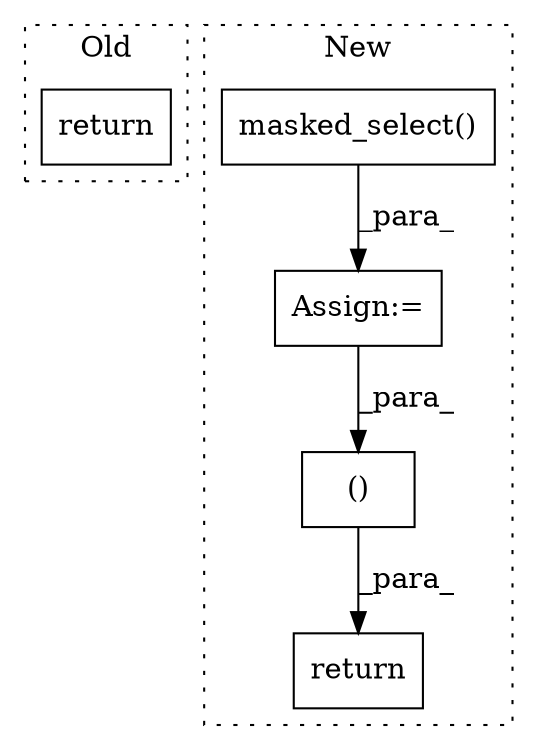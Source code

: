 digraph G {
subgraph cluster0 {
1 [label="return" a="93" s="2401" l="7" shape="box"];
label = "Old";
style="dotted";
}
subgraph cluster1 {
2 [label="masked_select()" a="75" s="3282,3343" l="47,1" shape="box"];
3 [label="Assign:=" a="68" s="3279" l="3" shape="box"];
4 [label="return" a="93" s="3454" l="7" shape="box"];
5 [label="()" a="54" s="3468" l="40" shape="box"];
label = "New";
style="dotted";
}
2 -> 3 [label="_para_"];
3 -> 5 [label="_para_"];
5 -> 4 [label="_para_"];
}